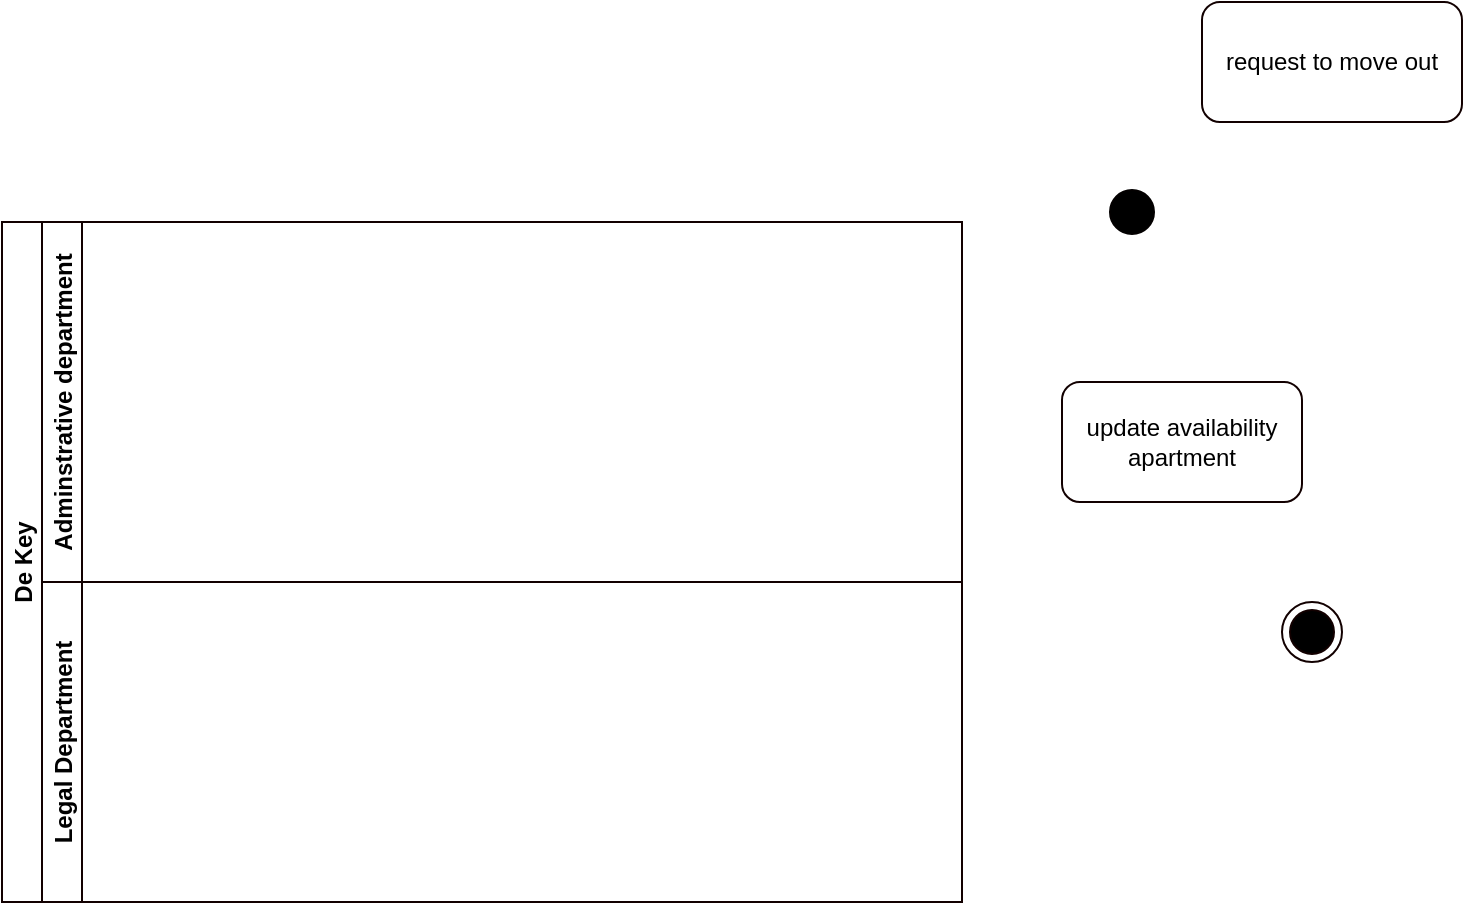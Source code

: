 <mxfile version="16.6.1" type="github">
  <diagram id="2KmrYP-xQT_wF9Lwto3m" name="Page-1">
    <mxGraphModel dx="483" dy="519" grid="1" gridSize="10" guides="1" tooltips="1" connect="1" arrows="1" fold="1" page="1" pageScale="1" pageWidth="1390" pageHeight="980" math="0" shadow="0">
      <root>
        <mxCell id="0" />
        <mxCell id="1" parent="0" />
        <mxCell id="HW9NstIydAIlGwlko2XY-2" value="" style="ellipse;html=1;shape=startState;fillColor=#000000;strokeColor=#030000;gradientColor=none;" parent="1" vertex="1">
          <mxGeometry x="660" y="120" width="30" height="30" as="geometry" />
        </mxCell>
        <mxCell id="HW9NstIydAIlGwlko2XY-4" value="" style="ellipse;html=1;shape=endState;fillColor=#000000;strokeColor=#120000;" parent="1" vertex="1">
          <mxGeometry x="750" y="330" width="30" height="30" as="geometry" />
        </mxCell>
        <mxCell id="HW9NstIydAIlGwlko2XY-7" value="request to move out" style="rounded=1;whiteSpace=wrap;html=1;strokeColor=#120000;fillColor=none;gradientColor=none;" parent="1" vertex="1">
          <mxGeometry x="710" y="30" width="130" height="60" as="geometry" />
        </mxCell>
        <mxCell id="HW9NstIydAIlGwlko2XY-8" value="update availability apartment" style="rounded=1;whiteSpace=wrap;html=1;strokeColor=#120000;fillColor=none;gradientColor=none;" parent="1" vertex="1">
          <mxGeometry x="640" y="220" width="120" height="60" as="geometry" />
        </mxCell>
        <mxCell id="HW9NstIydAIlGwlko2XY-9" value="De Key" style="swimlane;childLayout=stackLayout;resizeParent=1;resizeParentMax=0;horizontal=0;startSize=20;horizontalStack=0;strokeColor=#120000;fillColor=none;gradientColor=none;" parent="1" vertex="1">
          <mxGeometry x="110" y="140" width="480" height="340" as="geometry" />
        </mxCell>
        <mxCell id="HW9NstIydAIlGwlko2XY-10" value="Adminstrative department" style="swimlane;startSize=20;horizontal=0;strokeColor=#120000;fillColor=none;gradientColor=none;" parent="HW9NstIydAIlGwlko2XY-9" vertex="1">
          <mxGeometry x="20" width="460" height="180" as="geometry">
            <mxRectangle x="20" width="460" height="20" as="alternateBounds" />
          </mxGeometry>
        </mxCell>
        <mxCell id="HW9NstIydAIlGwlko2XY-11" value="Legal Department" style="swimlane;startSize=20;horizontal=0;strokeColor=#120000;fillColor=none;gradientColor=none;" parent="HW9NstIydAIlGwlko2XY-9" vertex="1">
          <mxGeometry x="20" y="180" width="460" height="160" as="geometry" />
        </mxCell>
      </root>
    </mxGraphModel>
  </diagram>
</mxfile>
